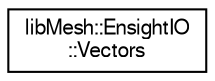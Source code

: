 digraph "Graphical Class Hierarchy"
{
  edge [fontname="FreeSans",fontsize="10",labelfontname="FreeSans",labelfontsize="10"];
  node [fontname="FreeSans",fontsize="10",shape=record];
  rankdir="LR";
  Node1 [label="libMesh::EnsightIO\l::Vectors",height=0.2,width=0.4,color="black", fillcolor="white", style="filled",URL="$structlibMesh_1_1EnsightIO_1_1Vectors.html"];
}
